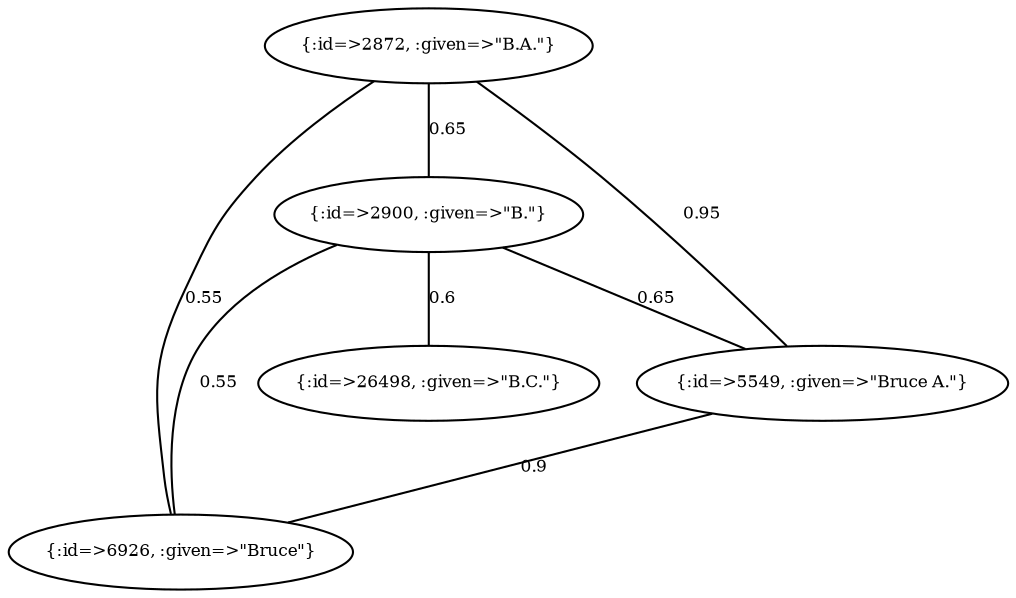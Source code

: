 graph Collector__WeightedGraph {
    "{:id=>2872, :given=>\"B.A.\"}" [
        fontsize = 8,
        label = "{:id=>2872, :given=>\"B.A.\"}"
    ]

    "{:id=>2900, :given=>\"B.\"}" [
        fontsize = 8,
        label = "{:id=>2900, :given=>\"B.\"}"
    ]

    "{:id=>5549, :given=>\"Bruce A.\"}" [
        fontsize = 8,
        label = "{:id=>5549, :given=>\"Bruce A.\"}"
    ]

    "{:id=>6926, :given=>\"Bruce\"}" [
        fontsize = 8,
        label = "{:id=>6926, :given=>\"Bruce\"}"
    ]

    "{:id=>26498, :given=>\"B.C.\"}" [
        fontsize = 8,
        label = "{:id=>26498, :given=>\"B.C.\"}"
    ]

    "{:id=>2872, :given=>\"B.A.\"}" -- "{:id=>2900, :given=>\"B.\"}" [
        fontsize = 8,
        label = 0.65
    ]

    "{:id=>2872, :given=>\"B.A.\"}" -- "{:id=>5549, :given=>\"Bruce A.\"}" [
        fontsize = 8,
        label = 0.95
    ]

    "{:id=>2872, :given=>\"B.A.\"}" -- "{:id=>6926, :given=>\"Bruce\"}" [
        fontsize = 8,
        label = 0.55
    ]

    "{:id=>2900, :given=>\"B.\"}" -- "{:id=>5549, :given=>\"Bruce A.\"}" [
        fontsize = 8,
        label = 0.65
    ]

    "{:id=>2900, :given=>\"B.\"}" -- "{:id=>6926, :given=>\"Bruce\"}" [
        fontsize = 8,
        label = 0.55
    ]

    "{:id=>2900, :given=>\"B.\"}" -- "{:id=>26498, :given=>\"B.C.\"}" [
        fontsize = 8,
        label = 0.6
    ]

    "{:id=>5549, :given=>\"Bruce A.\"}" -- "{:id=>6926, :given=>\"Bruce\"}" [
        fontsize = 8,
        label = 0.9
    ]
}

